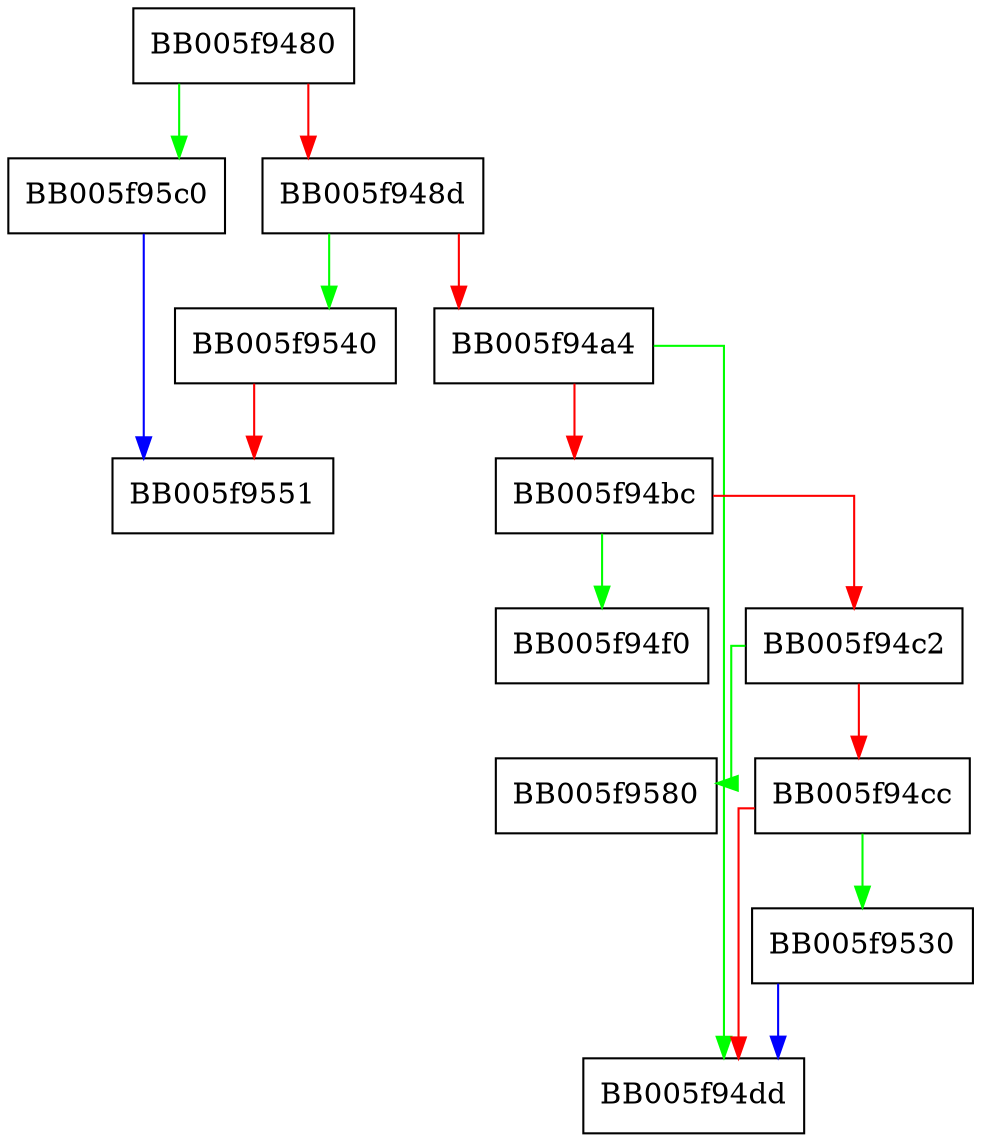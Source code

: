 digraph OSSL_PARAM_set_utf8_string {
  node [shape="box"];
  graph [splines=ortho];
  BB005f9480 -> BB005f95c0 [color="green"];
  BB005f9480 -> BB005f948d [color="red"];
  BB005f948d -> BB005f9540 [color="green"];
  BB005f948d -> BB005f94a4 [color="red"];
  BB005f94a4 -> BB005f94dd [color="green"];
  BB005f94a4 -> BB005f94bc [color="red"];
  BB005f94bc -> BB005f94f0 [color="green"];
  BB005f94bc -> BB005f94c2 [color="red"];
  BB005f94c2 -> BB005f9580 [color="green"];
  BB005f94c2 -> BB005f94cc [color="red"];
  BB005f94cc -> BB005f9530 [color="green"];
  BB005f94cc -> BB005f94dd [color="red"];
  BB005f9530 -> BB005f94dd [color="blue"];
  BB005f9540 -> BB005f9551 [color="red"];
  BB005f95c0 -> BB005f9551 [color="blue"];
}